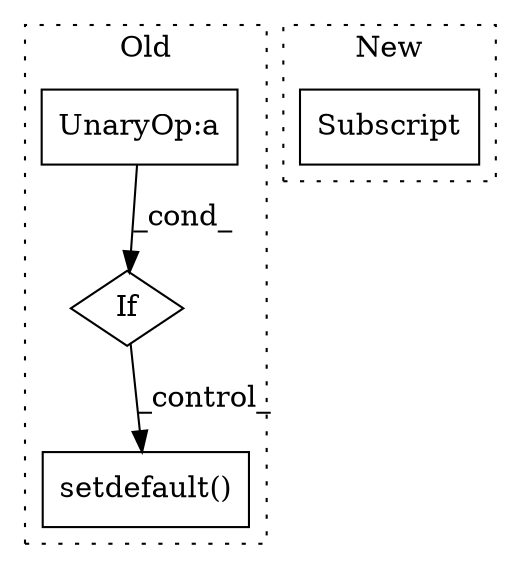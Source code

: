 digraph G {
subgraph cluster0 {
1 [label="setdefault()" a="75" s="2567,2595" l="17,1" shape="box"];
3 [label="If" a="96" s="2041" l="3" shape="diamond"];
4 [label="UnaryOp:a" a="61" s="2044" l="16" shape="box"];
label = "Old";
style="dotted";
}
subgraph cluster1 {
2 [label="Subscript" a="63" s="5929,0" l="14,0" shape="box"];
label = "New";
style="dotted";
}
3 -> 1 [label="_control_"];
4 -> 3 [label="_cond_"];
}
